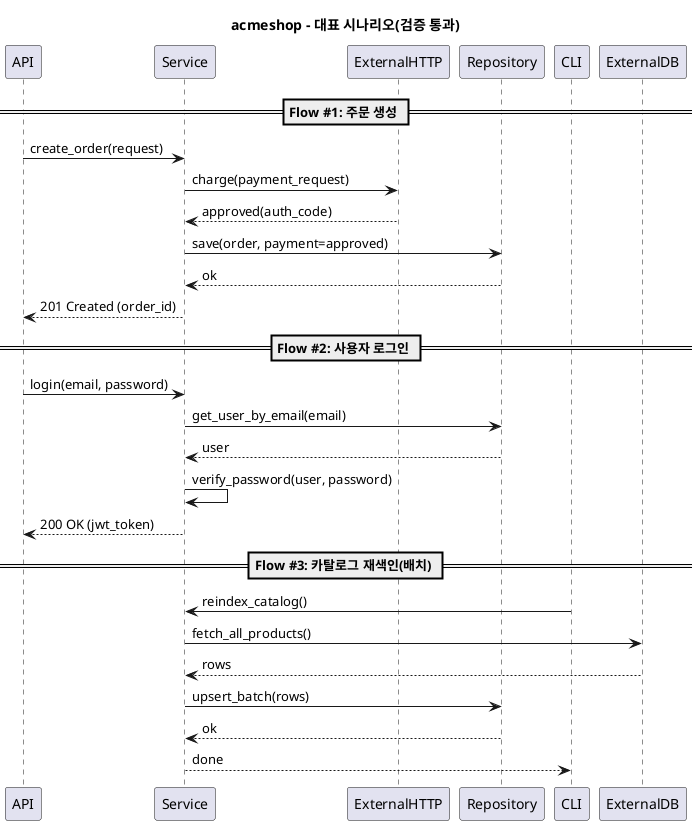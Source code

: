 @startuml
title acmeshop – 대표 시나리오(검증 통과)

== Flow #1: 주문 생성 ==
API -> Service : create_order(request)
Service -> ExternalHTTP : charge(payment_request)
ExternalHTTP --> Service : approved(auth_code)
Service -> Repository : save(order, payment=approved)
Repository --> Service : ok
Service --> API : 201 Created (order_id)

== Flow #2: 사용자 로그인 ==
API -> Service : login(email, password)
Service -> Repository : get_user_by_email(email)
Repository --> Service : user
Service -> Service : verify_password(user, password)
Service --> API : 200 OK (jwt_token)

== Flow #3: 카탈로그 재색인(배치) ==
CLI -> Service : reindex_catalog()
Service -> ExternalDB : fetch_all_products()
ExternalDB --> Service : rows
Service -> Repository : upsert_batch(rows)
Repository --> Service : ok
Service --> CLI : done
@enduml